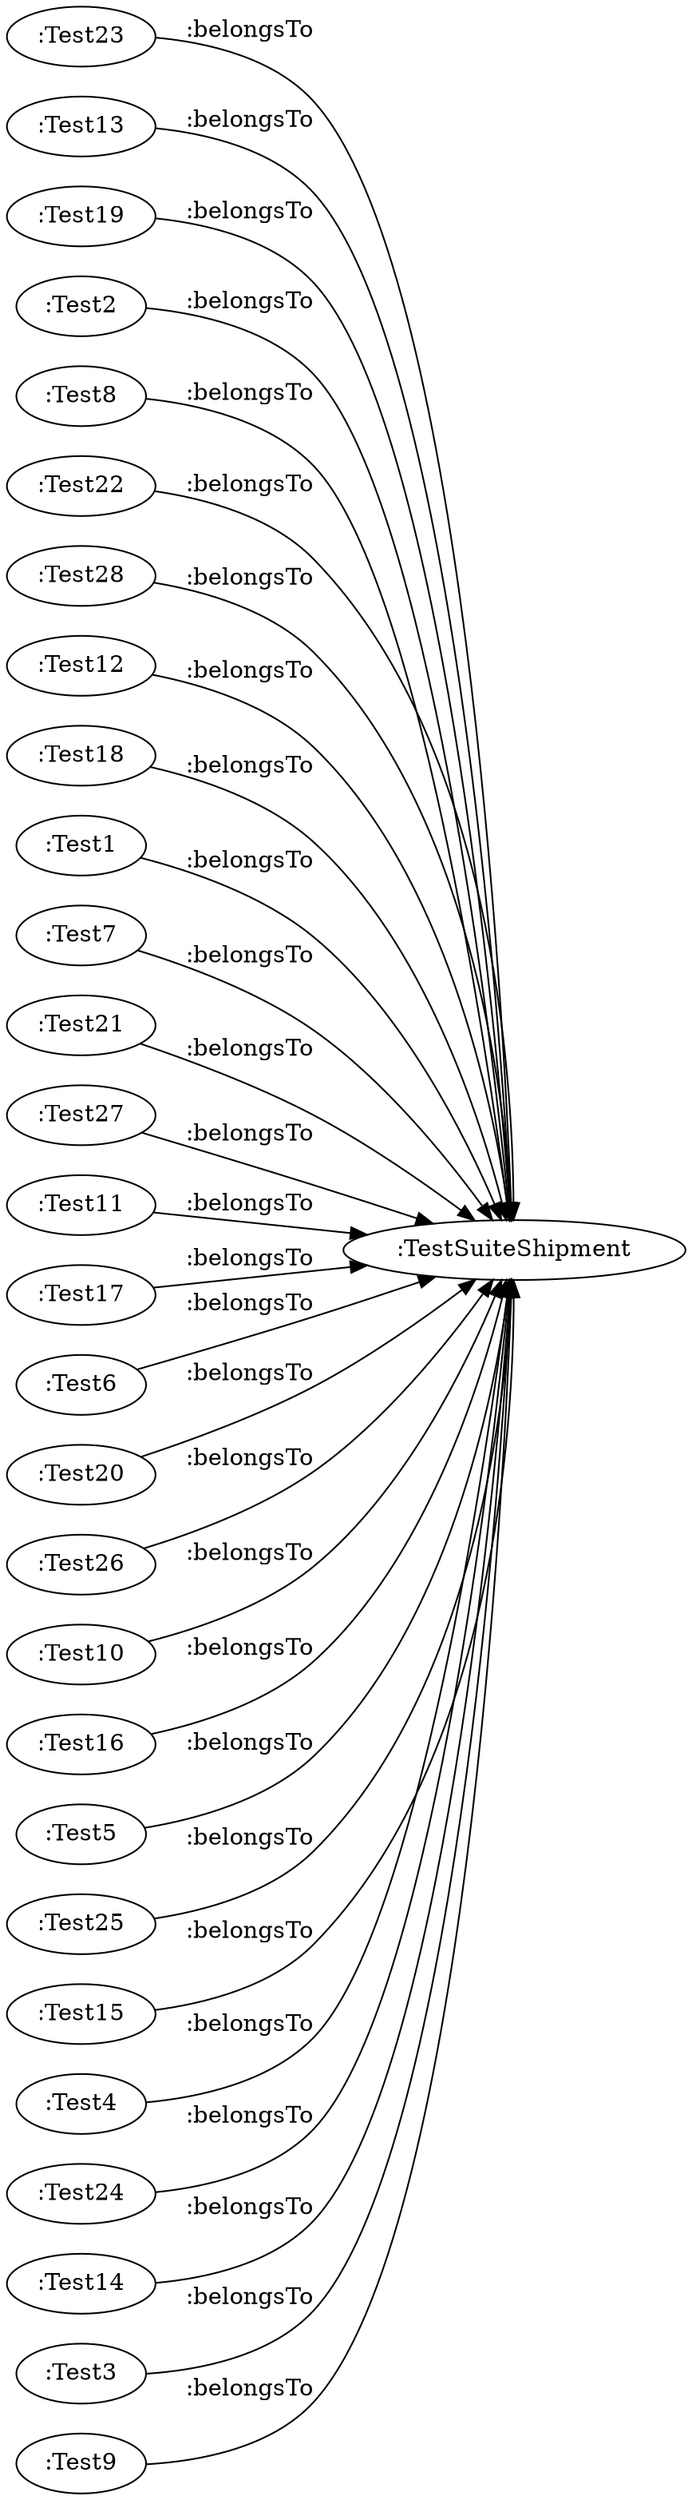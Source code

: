 digraph ar2dtool_diagram { 
rankdir=LR;
size="1501"
	":Test23" -> ":TestSuiteShipment" [ label = ":belongsTo" ];
	":Test13" -> ":TestSuiteShipment" [ label = ":belongsTo" ];
	":Test19" -> ":TestSuiteShipment" [ label = ":belongsTo" ];
	":Test2" -> ":TestSuiteShipment" [ label = ":belongsTo" ];
	":Test8" -> ":TestSuiteShipment" [ label = ":belongsTo" ];
	":Test22" -> ":TestSuiteShipment" [ label = ":belongsTo" ];
	":Test28" -> ":TestSuiteShipment" [ label = ":belongsTo" ];
	":Test12" -> ":TestSuiteShipment" [ label = ":belongsTo" ];
	":Test18" -> ":TestSuiteShipment" [ label = ":belongsTo" ];
	":Test1" -> ":TestSuiteShipment" [ label = ":belongsTo" ];
	":Test7" -> ":TestSuiteShipment" [ label = ":belongsTo" ];
	":Test21" -> ":TestSuiteShipment" [ label = ":belongsTo" ];
	":Test27" -> ":TestSuiteShipment" [ label = ":belongsTo" ];
	":Test11" -> ":TestSuiteShipment" [ label = ":belongsTo" ];
	":Test17" -> ":TestSuiteShipment" [ label = ":belongsTo" ];
	":Test6" -> ":TestSuiteShipment" [ label = ":belongsTo" ];
	":Test20" -> ":TestSuiteShipment" [ label = ":belongsTo" ];
	":Test26" -> ":TestSuiteShipment" [ label = ":belongsTo" ];
	":Test10" -> ":TestSuiteShipment" [ label = ":belongsTo" ];
	":Test16" -> ":TestSuiteShipment" [ label = ":belongsTo" ];
	":Test5" -> ":TestSuiteShipment" [ label = ":belongsTo" ];
	":Test25" -> ":TestSuiteShipment" [ label = ":belongsTo" ];
	":Test15" -> ":TestSuiteShipment" [ label = ":belongsTo" ];
	":Test4" -> ":TestSuiteShipment" [ label = ":belongsTo" ];
	":Test24" -> ":TestSuiteShipment" [ label = ":belongsTo" ];
	":Test14" -> ":TestSuiteShipment" [ label = ":belongsTo" ];
	":Test3" -> ":TestSuiteShipment" [ label = ":belongsTo" ];
	":Test9" -> ":TestSuiteShipment" [ label = ":belongsTo" ];

}
